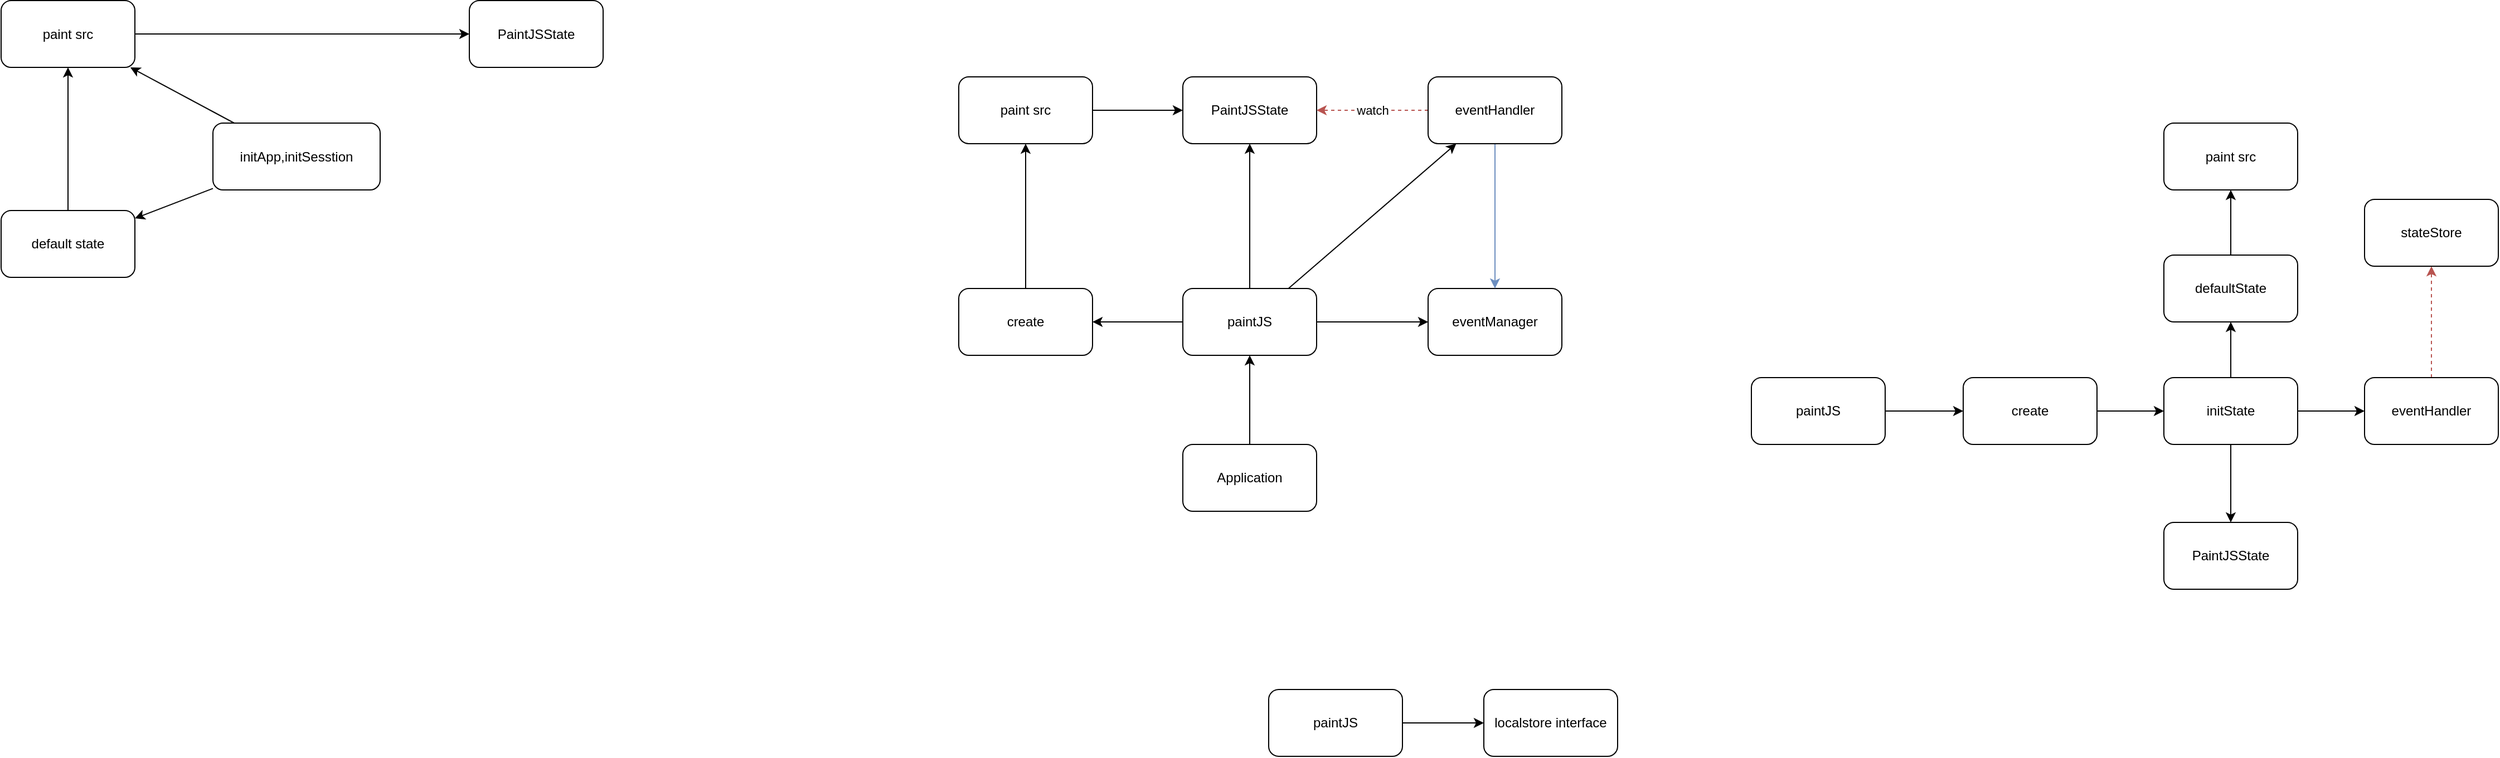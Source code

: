 <mxfile version="25.0.0">
  <diagram name="페이지-1" id="R6UscsuwygDOBOQ2WdLZ">
    <mxGraphModel dx="1816" dy="479" grid="1" gridSize="10" guides="1" tooltips="1" connect="1" arrows="1" fold="1" page="1" pageScale="1" pageWidth="827" pageHeight="1169" math="0" shadow="0">
      <root>
        <mxCell id="0" />
        <mxCell id="1" parent="0" />
        <mxCell id="ijIBmjhym2byQwiykt7W-1" value="PaintJSState" style="rounded=1;whiteSpace=wrap;html=1;" vertex="1" parent="1">
          <mxGeometry x="630" y="110" width="120" height="60" as="geometry" />
        </mxCell>
        <mxCell id="ijIBmjhym2byQwiykt7W-3" style="edgeStyle=orthogonalEdgeStyle;rounded=0;orthogonalLoop=1;jettySize=auto;html=1;" edge="1" parent="1" source="ijIBmjhym2byQwiykt7W-2" target="ijIBmjhym2byQwiykt7W-1">
          <mxGeometry relative="1" as="geometry" />
        </mxCell>
        <mxCell id="ijIBmjhym2byQwiykt7W-2" value="paint src" style="rounded=1;whiteSpace=wrap;html=1;" vertex="1" parent="1">
          <mxGeometry x="429" y="110" width="120" height="60" as="geometry" />
        </mxCell>
        <mxCell id="ijIBmjhym2byQwiykt7W-14" style="edgeStyle=orthogonalEdgeStyle;rounded=0;orthogonalLoop=1;jettySize=auto;html=1;" edge="1" parent="1" source="ijIBmjhym2byQwiykt7W-4" target="ijIBmjhym2byQwiykt7W-15">
          <mxGeometry relative="1" as="geometry">
            <mxPoint x="610.0" y="330" as="targetPoint" />
          </mxGeometry>
        </mxCell>
        <mxCell id="ijIBmjhym2byQwiykt7W-4" value="Application" style="rounded=1;whiteSpace=wrap;html=1;" vertex="1" parent="1">
          <mxGeometry x="630" y="440" width="120" height="60" as="geometry" />
        </mxCell>
        <mxCell id="ijIBmjhym2byQwiykt7W-19" style="rounded=0;orthogonalLoop=1;jettySize=auto;html=1;" edge="1" parent="1" source="ijIBmjhym2byQwiykt7W-15" target="ijIBmjhym2byQwiykt7W-18">
          <mxGeometry relative="1" as="geometry" />
        </mxCell>
        <mxCell id="ijIBmjhym2byQwiykt7W-22" style="edgeStyle=orthogonalEdgeStyle;rounded=0;orthogonalLoop=1;jettySize=auto;html=1;" edge="1" parent="1" source="ijIBmjhym2byQwiykt7W-15" target="ijIBmjhym2byQwiykt7W-1">
          <mxGeometry relative="1" as="geometry" />
        </mxCell>
        <mxCell id="ijIBmjhym2byQwiykt7W-24" style="rounded=0;orthogonalLoop=1;jettySize=auto;html=1;" edge="1" parent="1" source="ijIBmjhym2byQwiykt7W-15" target="ijIBmjhym2byQwiykt7W-20">
          <mxGeometry relative="1" as="geometry" />
        </mxCell>
        <mxCell id="ijIBmjhym2byQwiykt7W-27" style="rounded=0;orthogonalLoop=1;jettySize=auto;html=1;" edge="1" parent="1" source="ijIBmjhym2byQwiykt7W-15" target="ijIBmjhym2byQwiykt7W-25">
          <mxGeometry relative="1" as="geometry" />
        </mxCell>
        <mxCell id="ijIBmjhym2byQwiykt7W-15" value="paintJS" style="rounded=1;whiteSpace=wrap;html=1;" vertex="1" parent="1">
          <mxGeometry x="630" y="300" width="120" height="60" as="geometry" />
        </mxCell>
        <mxCell id="ijIBmjhym2byQwiykt7W-18" value="eventManager" style="rounded=1;whiteSpace=wrap;html=1;" vertex="1" parent="1">
          <mxGeometry x="850" y="300" width="120" height="60" as="geometry" />
        </mxCell>
        <mxCell id="ijIBmjhym2byQwiykt7W-28" style="edgeStyle=orthogonalEdgeStyle;rounded=0;orthogonalLoop=1;jettySize=auto;html=1;fillColor=#dae8fc;strokeColor=#6c8ebf;" edge="1" parent="1" source="ijIBmjhym2byQwiykt7W-20" target="ijIBmjhym2byQwiykt7W-18">
          <mxGeometry relative="1" as="geometry" />
        </mxCell>
        <mxCell id="ijIBmjhym2byQwiykt7W-39" value="watch" style="edgeStyle=orthogonalEdgeStyle;rounded=0;orthogonalLoop=1;jettySize=auto;html=1;fillColor=#f8cecc;strokeColor=#b85450;dashed=1;" edge="1" parent="1" source="ijIBmjhym2byQwiykt7W-20" target="ijIBmjhym2byQwiykt7W-1">
          <mxGeometry relative="1" as="geometry">
            <mxPoint x="910" y="170" as="targetPoint" />
          </mxGeometry>
        </mxCell>
        <mxCell id="ijIBmjhym2byQwiykt7W-20" value="eventHandler" style="rounded=1;whiteSpace=wrap;html=1;" vertex="1" parent="1">
          <mxGeometry x="850" y="110" width="120" height="60" as="geometry" />
        </mxCell>
        <mxCell id="ijIBmjhym2byQwiykt7W-26" style="rounded=0;orthogonalLoop=1;jettySize=auto;html=1;" edge="1" parent="1" source="ijIBmjhym2byQwiykt7W-25" target="ijIBmjhym2byQwiykt7W-2">
          <mxGeometry relative="1" as="geometry" />
        </mxCell>
        <mxCell id="ijIBmjhym2byQwiykt7W-25" value="create" style="rounded=1;whiteSpace=wrap;html=1;" vertex="1" parent="1">
          <mxGeometry x="429" y="300" width="120" height="60" as="geometry" />
        </mxCell>
        <mxCell id="ijIBmjhym2byQwiykt7W-40" value="PaintJSState" style="rounded=1;whiteSpace=wrap;html=1;" vertex="1" parent="1">
          <mxGeometry x="-10" y="41.5" width="120" height="60" as="geometry" />
        </mxCell>
        <mxCell id="ijIBmjhym2byQwiykt7W-41" style="edgeStyle=orthogonalEdgeStyle;rounded=0;orthogonalLoop=1;jettySize=auto;html=1;" edge="1" parent="1" source="ijIBmjhym2byQwiykt7W-42" target="ijIBmjhym2byQwiykt7W-40">
          <mxGeometry relative="1" as="geometry" />
        </mxCell>
        <mxCell id="ijIBmjhym2byQwiykt7W-42" value="paint src" style="rounded=1;whiteSpace=wrap;html=1;" vertex="1" parent="1">
          <mxGeometry x="-430" y="41.5" width="120" height="60" as="geometry" />
        </mxCell>
        <mxCell id="ijIBmjhym2byQwiykt7W-43" style="edgeStyle=orthogonalEdgeStyle;rounded=0;orthogonalLoop=1;jettySize=auto;html=1;" edge="1" parent="1" target="ijIBmjhym2byQwiykt7W-42" source="ijIBmjhym2byQwiykt7W-47">
          <mxGeometry relative="1" as="geometry">
            <mxPoint x="-370" y="231.5" as="sourcePoint" />
          </mxGeometry>
        </mxCell>
        <mxCell id="ijIBmjhym2byQwiykt7W-44" style="rounded=0;orthogonalLoop=1;jettySize=auto;html=1;" edge="1" parent="1" source="ijIBmjhym2byQwiykt7W-46" target="ijIBmjhym2byQwiykt7W-42">
          <mxGeometry relative="1" as="geometry" />
        </mxCell>
        <mxCell id="ijIBmjhym2byQwiykt7W-45" style="rounded=0;orthogonalLoop=1;jettySize=auto;html=1;" edge="1" parent="1" source="ijIBmjhym2byQwiykt7W-46" target="ijIBmjhym2byQwiykt7W-47">
          <mxGeometry relative="1" as="geometry">
            <mxPoint x="-310" y="238.5" as="targetPoint" />
          </mxGeometry>
        </mxCell>
        <mxCell id="ijIBmjhym2byQwiykt7W-46" value="initApp,initSesstion" style="rounded=1;whiteSpace=wrap;html=1;" vertex="1" parent="1">
          <mxGeometry x="-240" y="151.5" width="150" height="60" as="geometry" />
        </mxCell>
        <mxCell id="ijIBmjhym2byQwiykt7W-47" value="default state" style="rounded=1;whiteSpace=wrap;html=1;" vertex="1" parent="1">
          <mxGeometry x="-430" y="230" width="120" height="60" as="geometry" />
        </mxCell>
        <mxCell id="ijIBmjhym2byQwiykt7W-56" style="edgeStyle=orthogonalEdgeStyle;rounded=0;orthogonalLoop=1;jettySize=auto;html=1;" edge="1" parent="1" source="ijIBmjhym2byQwiykt7W-48" target="ijIBmjhym2byQwiykt7W-55">
          <mxGeometry relative="1" as="geometry" />
        </mxCell>
        <mxCell id="ijIBmjhym2byQwiykt7W-48" value="create" style="rounded=1;whiteSpace=wrap;html=1;" vertex="1" parent="1">
          <mxGeometry x="1330" y="380" width="120" height="60" as="geometry" />
        </mxCell>
        <mxCell id="ijIBmjhym2byQwiykt7W-49" value="PaintJSState" style="rounded=1;whiteSpace=wrap;html=1;" vertex="1" parent="1">
          <mxGeometry x="1510" y="510" width="120" height="60" as="geometry" />
        </mxCell>
        <mxCell id="ijIBmjhym2byQwiykt7W-65" style="edgeStyle=orthogonalEdgeStyle;rounded=0;orthogonalLoop=1;jettySize=auto;html=1;fillColor=#f8cecc;strokeColor=#b85450;dashed=1;" edge="1" parent="1" source="ijIBmjhym2byQwiykt7W-51" target="ijIBmjhym2byQwiykt7W-52">
          <mxGeometry relative="1" as="geometry" />
        </mxCell>
        <mxCell id="ijIBmjhym2byQwiykt7W-51" value="eventHandler" style="rounded=1;whiteSpace=wrap;html=1;" vertex="1" parent="1">
          <mxGeometry x="1690" y="380" width="120" height="60" as="geometry" />
        </mxCell>
        <mxCell id="ijIBmjhym2byQwiykt7W-52" value="stateStore" style="rounded=1;whiteSpace=wrap;html=1;" vertex="1" parent="1">
          <mxGeometry x="1690" y="220" width="120" height="60" as="geometry" />
        </mxCell>
        <mxCell id="ijIBmjhym2byQwiykt7W-54" style="edgeStyle=orthogonalEdgeStyle;rounded=0;orthogonalLoop=1;jettySize=auto;html=1;" edge="1" parent="1" source="ijIBmjhym2byQwiykt7W-53" target="ijIBmjhym2byQwiykt7W-48">
          <mxGeometry relative="1" as="geometry" />
        </mxCell>
        <mxCell id="ijIBmjhym2byQwiykt7W-53" value="paintJS" style="rounded=1;whiteSpace=wrap;html=1;" vertex="1" parent="1">
          <mxGeometry x="1140" y="380" width="120" height="60" as="geometry" />
        </mxCell>
        <mxCell id="ijIBmjhym2byQwiykt7W-58" style="edgeStyle=orthogonalEdgeStyle;rounded=0;orthogonalLoop=1;jettySize=auto;html=1;" edge="1" parent="1" source="ijIBmjhym2byQwiykt7W-55" target="ijIBmjhym2byQwiykt7W-57">
          <mxGeometry relative="1" as="geometry" />
        </mxCell>
        <mxCell id="ijIBmjhym2byQwiykt7W-61" style="edgeStyle=orthogonalEdgeStyle;rounded=0;orthogonalLoop=1;jettySize=auto;html=1;" edge="1" parent="1" source="ijIBmjhym2byQwiykt7W-55" target="ijIBmjhym2byQwiykt7W-51">
          <mxGeometry relative="1" as="geometry" />
        </mxCell>
        <mxCell id="ijIBmjhym2byQwiykt7W-63" style="edgeStyle=orthogonalEdgeStyle;rounded=0;orthogonalLoop=1;jettySize=auto;html=1;" edge="1" parent="1" source="ijIBmjhym2byQwiykt7W-55" target="ijIBmjhym2byQwiykt7W-49">
          <mxGeometry relative="1" as="geometry" />
        </mxCell>
        <mxCell id="ijIBmjhym2byQwiykt7W-55" value="initState" style="rounded=1;whiteSpace=wrap;html=1;" vertex="1" parent="1">
          <mxGeometry x="1510" y="380" width="120" height="60" as="geometry" />
        </mxCell>
        <mxCell id="ijIBmjhym2byQwiykt7W-60" style="edgeStyle=orthogonalEdgeStyle;rounded=0;orthogonalLoop=1;jettySize=auto;html=1;" edge="1" parent="1" source="ijIBmjhym2byQwiykt7W-57" target="ijIBmjhym2byQwiykt7W-59">
          <mxGeometry relative="1" as="geometry" />
        </mxCell>
        <mxCell id="ijIBmjhym2byQwiykt7W-57" value="defaultState" style="rounded=1;whiteSpace=wrap;html=1;" vertex="1" parent="1">
          <mxGeometry x="1510" y="270" width="120" height="60" as="geometry" />
        </mxCell>
        <mxCell id="ijIBmjhym2byQwiykt7W-59" value="paint src" style="rounded=1;whiteSpace=wrap;html=1;" vertex="1" parent="1">
          <mxGeometry x="1510" y="151.5" width="120" height="60" as="geometry" />
        </mxCell>
        <mxCell id="ijIBmjhym2byQwiykt7W-68" style="edgeStyle=orthogonalEdgeStyle;rounded=0;orthogonalLoop=1;jettySize=auto;html=1;" edge="1" parent="1" source="ijIBmjhym2byQwiykt7W-66" target="ijIBmjhym2byQwiykt7W-67">
          <mxGeometry relative="1" as="geometry" />
        </mxCell>
        <mxCell id="ijIBmjhym2byQwiykt7W-66" value="paintJS" style="rounded=1;whiteSpace=wrap;html=1;" vertex="1" parent="1">
          <mxGeometry x="707" y="660" width="120" height="60" as="geometry" />
        </mxCell>
        <mxCell id="ijIBmjhym2byQwiykt7W-67" value="localstore interface" style="rounded=1;whiteSpace=wrap;html=1;" vertex="1" parent="1">
          <mxGeometry x="900" y="660" width="120" height="60" as="geometry" />
        </mxCell>
      </root>
    </mxGraphModel>
  </diagram>
</mxfile>
